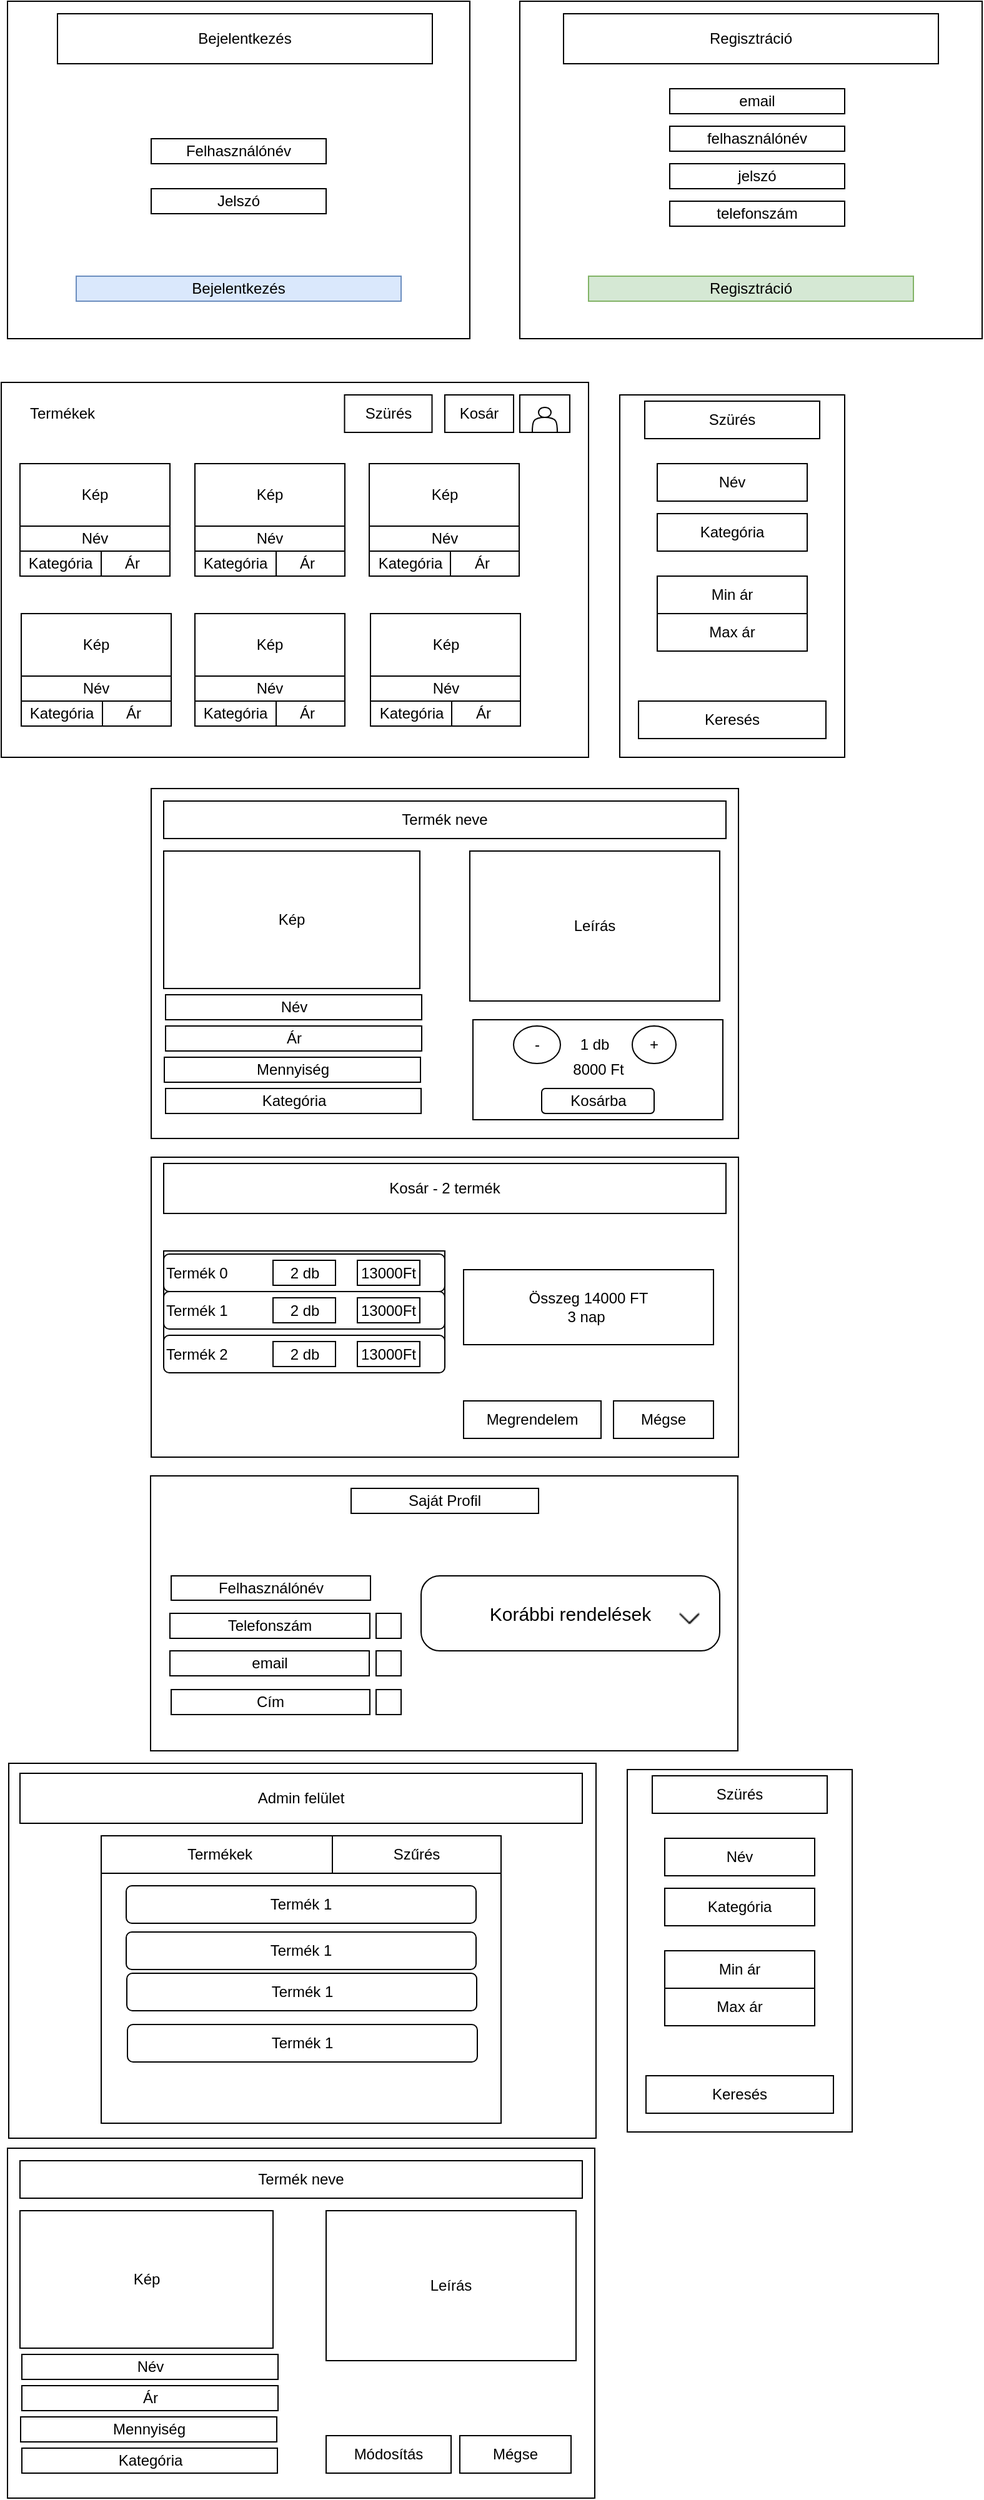 <mxfile version="20.6.0" type="device" pages="2"><diagram id="OceuiBf3leMCIVwW6SFC" name="Version 1.0"><mxGraphModel dx="1422" dy="762" grid="1" gridSize="10" guides="1" tooltips="1" connect="1" arrows="1" fold="1" page="1" pageScale="1" pageWidth="827" pageHeight="1169" math="0" shadow="0"><root><mxCell id="0"/><mxCell id="1" parent="0"/><mxCell id="55EN7HlTjic8oyyHL51a-1" value="" style="rounded=0;whiteSpace=wrap;html=1;" parent="1" vertex="1"><mxGeometry x="30" y="30" width="370" height="270" as="geometry"/></mxCell><mxCell id="55EN7HlTjic8oyyHL51a-2" value="Felhasználónév" style="rounded=0;whiteSpace=wrap;html=1;" parent="1" vertex="1"><mxGeometry x="145" y="140" width="140" height="20" as="geometry"/></mxCell><mxCell id="55EN7HlTjic8oyyHL51a-3" value="Jelszó" style="rounded=0;whiteSpace=wrap;html=1;" parent="1" vertex="1"><mxGeometry x="145" y="180" width="140" height="20" as="geometry"/></mxCell><mxCell id="55EN7HlTjic8oyyHL51a-4" value="Bejelentkezés" style="rounded=0;whiteSpace=wrap;html=1;" parent="1" vertex="1"><mxGeometry x="70" y="40" width="300" height="40" as="geometry"/></mxCell><mxCell id="55EN7HlTjic8oyyHL51a-5" value="" style="rounded=0;whiteSpace=wrap;html=1;" parent="1" vertex="1"><mxGeometry x="440" y="30" width="370" height="270" as="geometry"/></mxCell><mxCell id="55EN7HlTjic8oyyHL51a-6" value="Regisztráció" style="rounded=0;whiteSpace=wrap;html=1;" parent="1" vertex="1"><mxGeometry x="475" y="40" width="300" height="40" as="geometry"/></mxCell><mxCell id="55EN7HlTjic8oyyHL51a-7" value="email" style="rounded=0;whiteSpace=wrap;html=1;" parent="1" vertex="1"><mxGeometry x="560" y="100" width="140" height="20" as="geometry"/></mxCell><mxCell id="55EN7HlTjic8oyyHL51a-8" value="jelszó" style="rounded=0;whiteSpace=wrap;html=1;" parent="1" vertex="1"><mxGeometry x="560" y="160" width="140" height="20" as="geometry"/></mxCell><mxCell id="55EN7HlTjic8oyyHL51a-9" value="telefonszám" style="rounded=0;whiteSpace=wrap;html=1;" parent="1" vertex="1"><mxGeometry x="560" y="190" width="140" height="20" as="geometry"/></mxCell><mxCell id="55EN7HlTjic8oyyHL51a-10" value="felhasználónév" style="rounded=0;whiteSpace=wrap;html=1;" parent="1" vertex="1"><mxGeometry x="560" y="130" width="140" height="20" as="geometry"/></mxCell><mxCell id="55EN7HlTjic8oyyHL51a-11" value="" style="rounded=0;whiteSpace=wrap;html=1;" parent="1" vertex="1"><mxGeometry x="25" y="335" width="470" height="300" as="geometry"/></mxCell><mxCell id="55EN7HlTjic8oyyHL51a-12" value="Termékek" style="text;html=1;strokeColor=none;fillColor=none;align=center;verticalAlign=middle;whiteSpace=wrap;rounded=0;" parent="1" vertex="1"><mxGeometry x="43.5" y="345" width="60" height="30" as="geometry"/></mxCell><mxCell id="55EN7HlTjic8oyyHL51a-23" value="Szürés" style="rounded=0;whiteSpace=wrap;html=1;" parent="1" vertex="1"><mxGeometry x="299.75" y="345" width="70" height="30" as="geometry"/></mxCell><mxCell id="55EN7HlTjic8oyyHL51a-25" value="" style="rounded=0;whiteSpace=wrap;html=1;" parent="1" vertex="1"><mxGeometry x="520" y="345" width="180" height="290" as="geometry"/></mxCell><mxCell id="55EN7HlTjic8oyyHL51a-26" value="Szürés" style="rounded=0;whiteSpace=wrap;html=1;" parent="1" vertex="1"><mxGeometry x="540" y="350" width="140" height="30" as="geometry"/></mxCell><mxCell id="55EN7HlTjic8oyyHL51a-27" value="Név" style="rounded=0;whiteSpace=wrap;html=1;" parent="1" vertex="1"><mxGeometry x="550" y="400" width="120" height="30" as="geometry"/></mxCell><mxCell id="55EN7HlTjic8oyyHL51a-28" value="Kategória" style="rounded=0;whiteSpace=wrap;html=1;" parent="1" vertex="1"><mxGeometry x="550" y="440" width="120" height="30" as="geometry"/></mxCell><mxCell id="55EN7HlTjic8oyyHL51a-29" value="Min ár" style="rounded=0;whiteSpace=wrap;html=1;" parent="1" vertex="1"><mxGeometry x="550" y="490" width="120" height="30" as="geometry"/></mxCell><mxCell id="55EN7HlTjic8oyyHL51a-30" value="Max ár" style="rounded=0;whiteSpace=wrap;html=1;" parent="1" vertex="1"><mxGeometry x="550" y="520" width="120" height="30" as="geometry"/></mxCell><mxCell id="55EN7HlTjic8oyyHL51a-31" value="Keresés" style="rounded=0;whiteSpace=wrap;html=1;" parent="1" vertex="1"><mxGeometry x="535" y="590" width="150" height="30" as="geometry"/></mxCell><mxCell id="55EN7HlTjic8oyyHL51a-33" value="" style="rounded=0;whiteSpace=wrap;html=1;" parent="1" vertex="1"><mxGeometry x="144.5" y="1210" width="470" height="220" as="geometry"/></mxCell><mxCell id="55EN7HlTjic8oyyHL51a-34" value="Kosár" style="rounded=0;whiteSpace=wrap;html=1;" parent="1" vertex="1"><mxGeometry x="380" y="345" width="55" height="30" as="geometry"/></mxCell><mxCell id="55EN7HlTjic8oyyHL51a-35" value="Saját Profil" style="rounded=0;whiteSpace=wrap;html=1;" parent="1" vertex="1"><mxGeometry x="305" y="1220" width="150" height="20" as="geometry"/></mxCell><mxCell id="opXzkER3349NZSWavaGH-1" value="" style="rounded=0;whiteSpace=wrap;html=1;" parent="1" vertex="1"><mxGeometry x="40" y="400" width="120" height="90" as="geometry"/></mxCell><mxCell id="BU-Lgoz6guzL-mmTHYh--1" value="" style="rounded=0;whiteSpace=wrap;html=1;" parent="1" vertex="1"><mxGeometry x="440" y="345" width="40" height="30" as="geometry"/></mxCell><mxCell id="BU-Lgoz6guzL-mmTHYh--2" value="" style="shape=actor;whiteSpace=wrap;html=1;" parent="1" vertex="1"><mxGeometry x="450" y="355" width="20" height="20" as="geometry"/></mxCell><mxCell id="BU-Lgoz6guzL-mmTHYh--3" value="Regisztráció" style="rounded=0;whiteSpace=wrap;html=1;fillColor=#d5e8d4;strokeColor=#82b366;" parent="1" vertex="1"><mxGeometry x="495" y="250" width="260" height="20" as="geometry"/></mxCell><mxCell id="BU-Lgoz6guzL-mmTHYh--4" value="Bejelentkezés" style="rounded=0;whiteSpace=wrap;html=1;fillColor=#dae8fc;strokeColor=#6c8ebf;" parent="1" vertex="1"><mxGeometry x="85" y="250" width="260" height="20" as="geometry"/></mxCell><mxCell id="BU-Lgoz6guzL-mmTHYh--5" value="Felhasználónév" style="rounded=0;whiteSpace=wrap;html=1;align=center;" parent="1" vertex="1"><mxGeometry x="161" y="1290" width="159.5" height="19.5" as="geometry"/></mxCell><mxCell id="BU-Lgoz6guzL-mmTHYh--7" value="" style="rounded=0;whiteSpace=wrap;html=1;" parent="1" vertex="1"><mxGeometry x="145" y="660" width="470" height="280" as="geometry"/></mxCell><mxCell id="BU-Lgoz6guzL-mmTHYh--8" value="Termék neve" style="rounded=0;whiteSpace=wrap;html=1;" parent="1" vertex="1"><mxGeometry x="155" y="670" width="450" height="30" as="geometry"/></mxCell><mxCell id="BU-Lgoz6guzL-mmTHYh--9" value="Kép" style="rounded=0;whiteSpace=wrap;html=1;" parent="1" vertex="1"><mxGeometry x="155" y="710" width="205" height="110" as="geometry"/></mxCell><mxCell id="BU-Lgoz6guzL-mmTHYh--10" value="" style="rounded=0;whiteSpace=wrap;html=1;" parent="1" vertex="1"><mxGeometry x="31" y="1440" width="470" height="300" as="geometry"/></mxCell><mxCell id="BU-Lgoz6guzL-mmTHYh--11" value="Admin felület" style="rounded=0;whiteSpace=wrap;html=1;" parent="1" vertex="1"><mxGeometry x="40" y="1448" width="450" height="40" as="geometry"/></mxCell><mxCell id="BU-Lgoz6guzL-mmTHYh--12" value="" style="rounded=0;whiteSpace=wrap;html=1;" parent="1" vertex="1"><mxGeometry x="105" y="1498" width="320" height="230" as="geometry"/></mxCell><mxCell id="RNjqNpwvWCTefDuLi7Yb-1" value="" style="rounded=0;whiteSpace=wrap;html=1;" parent="1" vertex="1"><mxGeometry x="145" y="955" width="470" height="240" as="geometry"/></mxCell><mxCell id="RNjqNpwvWCTefDuLi7Yb-2" value="Kosár - 2 termék" style="rounded=0;whiteSpace=wrap;html=1;" parent="1" vertex="1"><mxGeometry x="155" y="960" width="450" height="40" as="geometry"/></mxCell><mxCell id="RNjqNpwvWCTefDuLi7Yb-3" value="Termék Lista" style="rounded=0;whiteSpace=wrap;html=1;" parent="1" vertex="1"><mxGeometry x="155" y="1030" width="225" height="90" as="geometry"/></mxCell><mxCell id="RNjqNpwvWCTefDuLi7Yb-4" value="Megrendelem" style="rounded=0;whiteSpace=wrap;html=1;" parent="1" vertex="1"><mxGeometry x="395" y="1150" width="110" height="30" as="geometry"/></mxCell><mxCell id="RNjqNpwvWCTefDuLi7Yb-5" value="Mégse" style="rounded=0;whiteSpace=wrap;html=1;" parent="1" vertex="1"><mxGeometry x="515" y="1150" width="80" height="30" as="geometry"/></mxCell><mxCell id="RNjqNpwvWCTefDuLi7Yb-6" value="Leírás" style="rounded=0;whiteSpace=wrap;html=1;" parent="1" vertex="1"><mxGeometry x="400" y="710" width="200" height="120" as="geometry"/></mxCell><mxCell id="RNjqNpwvWCTefDuLi7Yb-7" value="" style="rounded=0;whiteSpace=wrap;html=1;" parent="1" vertex="1"><mxGeometry x="402.5" y="845" width="200" height="80" as="geometry"/></mxCell><mxCell id="RNjqNpwvWCTefDuLi7Yb-9" value="1 db" style="text;html=1;strokeColor=none;fillColor=none;align=center;verticalAlign=middle;whiteSpace=wrap;rounded=0;" parent="1" vertex="1"><mxGeometry x="470" y="850" width="60" height="30" as="geometry"/></mxCell><mxCell id="RNjqNpwvWCTefDuLi7Yb-11" value="+" style="ellipse;whiteSpace=wrap;html=1;" parent="1" vertex="1"><mxGeometry x="530" y="850" width="35" height="30" as="geometry"/></mxCell><mxCell id="RNjqNpwvWCTefDuLi7Yb-12" value="-" style="ellipse;whiteSpace=wrap;html=1;" parent="1" vertex="1"><mxGeometry x="435" y="850" width="37.5" height="30" as="geometry"/></mxCell><mxCell id="RNjqNpwvWCTefDuLi7Yb-14" value="8000 Ft" style="text;html=1;strokeColor=none;fillColor=none;align=center;verticalAlign=middle;whiteSpace=wrap;rounded=0;" parent="1" vertex="1"><mxGeometry x="472.5" y="870" width="60" height="30" as="geometry"/></mxCell><mxCell id="RNjqNpwvWCTefDuLi7Yb-15" value="Kosárba" style="rounded=1;whiteSpace=wrap;html=1;" parent="1" vertex="1"><mxGeometry x="457.5" y="900" width="90" height="20" as="geometry"/></mxCell><mxCell id="RNjqNpwvWCTefDuLi7Yb-16" value="Összeg 14000 FT&lt;br&gt;3 nap&amp;nbsp;" style="rounded=0;whiteSpace=wrap;html=1;" parent="1" vertex="1"><mxGeometry x="395" y="1045" width="200" height="60" as="geometry"/></mxCell><mxCell id="uBxjHb7mLmgGoawDtJc7-5" value="Korábbi rendelések" style="rounded=1;whiteSpace=wrap;html=1;arcSize=25;fontSize=15;" parent="1" vertex="1"><mxGeometry x="361" y="1290" width="239" height="60" as="geometry"/></mxCell><mxCell id="uBxjHb7mLmgGoawDtJc7-6" value="" style="shape=image;verticalLabelPosition=bottom;labelBackgroundColor=default;verticalAlign=top;aspect=fixed;imageAspect=0;image=data:image/png,iVBORw0KGgoAAAANSUhEUgAAACMAAAAfCAYAAABtYXSPAAAAAXNSR0IArs4c6QAAAARnQU1BAACxjwv8YQUAAAAJcEhZcwAADsMAAA7DAcdvqGQAAACmSURBVFhH7dbBDYQgEIVhdiuhFEqhNDqhFOhk10cg8eDTGeHAYf4LaiD5giby+R25Tfr2cYsMwzIMyzAsw7AeMSmlfqVPvRa/g7swJcbY7+SFENpaTY+zSylq0IDknPsTWSK6BvQWgsT7KAHNQJDqpd6BZiFI94UdXYFWQJAag86gVRD0CoMGaBUETR07a61t9N63cTY7A7MMwzIMyzAsw7A2wjj3B66OGlZ/gx4RAAAAAElFTkSuQmCC;" parent="1" vertex="1"><mxGeometry x="560" y="1309.5" width="34.44" height="30.5" as="geometry"/></mxCell><mxCell id="uBxjHb7mLmgGoawDtJc7-11" value="Telefonszám" style="rounded=0;whiteSpace=wrap;html=1;align=center;" parent="1" vertex="1"><mxGeometry x="160" y="1320" width="160" height="20" as="geometry"/></mxCell><mxCell id="uBxjHb7mLmgGoawDtJc7-13" value="email" style="rounded=0;whiteSpace=wrap;html=1;align=center;" parent="1" vertex="1"><mxGeometry x="160" y="1350" width="159.5" height="20" as="geometry"/></mxCell><mxCell id="uBxjHb7mLmgGoawDtJc7-16" value="Cím" style="rounded=0;whiteSpace=wrap;html=1;" parent="1" vertex="1"><mxGeometry x="161" y="1381" width="159" height="20" as="geometry"/></mxCell><mxCell id="uBxjHb7mLmgGoawDtJc7-21" value="" style="rounded=0;whiteSpace=wrap;html=1;" parent="1" vertex="1"><mxGeometry x="325" y="1381" width="20" height="20" as="geometry"/></mxCell><mxCell id="uBxjHb7mLmgGoawDtJc7-22" value="" style="rounded=0;whiteSpace=wrap;html=1;" parent="1" vertex="1"><mxGeometry x="325" y="1350" width="20" height="20" as="geometry"/></mxCell><mxCell id="uBxjHb7mLmgGoawDtJc7-23" value="" style="rounded=0;whiteSpace=wrap;html=1;" parent="1" vertex="1"><mxGeometry x="325" y="1320" width="20" height="20" as="geometry"/></mxCell><mxCell id="uBxjHb7mLmgGoawDtJc7-25" value="Termék 0" style="rounded=1;whiteSpace=wrap;html=1;align=left;" parent="1" vertex="1"><mxGeometry x="155" y="1032.5" width="225" height="30" as="geometry"/></mxCell><mxCell id="uBxjHb7mLmgGoawDtJc7-26" value="Termék 1" style="rounded=1;whiteSpace=wrap;html=1;align=left;" parent="1" vertex="1"><mxGeometry x="155" y="1062.5" width="225" height="30" as="geometry"/></mxCell><mxCell id="uBxjHb7mLmgGoawDtJc7-27" value="Termék 2" style="rounded=1;whiteSpace=wrap;html=1;align=left;" parent="1" vertex="1"><mxGeometry x="155" y="1097.5" width="225" height="30" as="geometry"/></mxCell><mxCell id="uBxjHb7mLmgGoawDtJc7-28" value="2 db" style="rounded=0;whiteSpace=wrap;html=1;" parent="1" vertex="1"><mxGeometry x="242.5" y="1037.5" width="50" height="20" as="geometry"/></mxCell><mxCell id="uBxjHb7mLmgGoawDtJc7-29" value="13000Ft" style="rounded=0;whiteSpace=wrap;html=1;" parent="1" vertex="1"><mxGeometry x="310" y="1037.5" width="50" height="20" as="geometry"/></mxCell><mxCell id="uBxjHb7mLmgGoawDtJc7-30" value="2 db" style="rounded=0;whiteSpace=wrap;html=1;" parent="1" vertex="1"><mxGeometry x="242.5" y="1067.5" width="50" height="20" as="geometry"/></mxCell><mxCell id="uBxjHb7mLmgGoawDtJc7-31" value="13000Ft" style="rounded=0;whiteSpace=wrap;html=1;" parent="1" vertex="1"><mxGeometry x="310" y="1067.5" width="50" height="20" as="geometry"/></mxCell><mxCell id="uBxjHb7mLmgGoawDtJc7-33" value="2 db" style="rounded=0;whiteSpace=wrap;html=1;" parent="1" vertex="1"><mxGeometry x="242.5" y="1102.5" width="50" height="20" as="geometry"/></mxCell><mxCell id="uBxjHb7mLmgGoawDtJc7-34" value="13000Ft" style="rounded=0;whiteSpace=wrap;html=1;" parent="1" vertex="1"><mxGeometry x="310" y="1102.5" width="50" height="20" as="geometry"/></mxCell><mxCell id="uBxjHb7mLmgGoawDtJc7-35" value="Kép" style="rounded=0;whiteSpace=wrap;html=1;" parent="1" vertex="1"><mxGeometry x="40" y="400" width="120" height="50" as="geometry"/></mxCell><mxCell id="uBxjHb7mLmgGoawDtJc7-36" value="Név" style="rounded=0;whiteSpace=wrap;html=1;" parent="1" vertex="1"><mxGeometry x="40" y="450" width="120" height="20" as="geometry"/></mxCell><mxCell id="uBxjHb7mLmgGoawDtJc7-37" value="Ár" style="rounded=0;whiteSpace=wrap;html=1;" parent="1" vertex="1"><mxGeometry x="100" y="470" width="60" height="20" as="geometry"/></mxCell><mxCell id="uBxjHb7mLmgGoawDtJc7-38" value="Kategória" style="rounded=0;whiteSpace=wrap;html=1;" parent="1" vertex="1"><mxGeometry x="40" y="470" width="65" height="20" as="geometry"/></mxCell><mxCell id="uBxjHb7mLmgGoawDtJc7-44" value="" style="rounded=0;whiteSpace=wrap;html=1;" parent="1" vertex="1"><mxGeometry x="180" y="400" width="120" height="90" as="geometry"/></mxCell><mxCell id="uBxjHb7mLmgGoawDtJc7-45" value="Kép" style="rounded=0;whiteSpace=wrap;html=1;" parent="1" vertex="1"><mxGeometry x="180" y="400" width="120" height="50" as="geometry"/></mxCell><mxCell id="uBxjHb7mLmgGoawDtJc7-46" value="Név" style="rounded=0;whiteSpace=wrap;html=1;" parent="1" vertex="1"><mxGeometry x="180" y="450" width="120" height="20" as="geometry"/></mxCell><mxCell id="uBxjHb7mLmgGoawDtJc7-47" value="Ár" style="rounded=0;whiteSpace=wrap;html=1;" parent="1" vertex="1"><mxGeometry x="240" y="470" width="60" height="20" as="geometry"/></mxCell><mxCell id="uBxjHb7mLmgGoawDtJc7-48" value="Kategória" style="rounded=0;whiteSpace=wrap;html=1;" parent="1" vertex="1"><mxGeometry x="180" y="470" width="65" height="20" as="geometry"/></mxCell><mxCell id="uBxjHb7mLmgGoawDtJc7-49" value="" style="rounded=0;whiteSpace=wrap;html=1;" parent="1" vertex="1"><mxGeometry x="319.5" y="400" width="120" height="90" as="geometry"/></mxCell><mxCell id="uBxjHb7mLmgGoawDtJc7-50" value="Kép" style="rounded=0;whiteSpace=wrap;html=1;" parent="1" vertex="1"><mxGeometry x="319.5" y="400" width="120" height="50" as="geometry"/></mxCell><mxCell id="uBxjHb7mLmgGoawDtJc7-51" value="Név" style="rounded=0;whiteSpace=wrap;html=1;" parent="1" vertex="1"><mxGeometry x="319.5" y="450" width="120" height="20" as="geometry"/></mxCell><mxCell id="uBxjHb7mLmgGoawDtJc7-52" value="Ár" style="rounded=0;whiteSpace=wrap;html=1;" parent="1" vertex="1"><mxGeometry x="379.5" y="470" width="60" height="20" as="geometry"/></mxCell><mxCell id="uBxjHb7mLmgGoawDtJc7-53" value="Kategória" style="rounded=0;whiteSpace=wrap;html=1;" parent="1" vertex="1"><mxGeometry x="319.5" y="470" width="65" height="20" as="geometry"/></mxCell><mxCell id="uBxjHb7mLmgGoawDtJc7-54" value="" style="rounded=0;whiteSpace=wrap;html=1;" parent="1" vertex="1"><mxGeometry x="41" y="520" width="120" height="90" as="geometry"/></mxCell><mxCell id="uBxjHb7mLmgGoawDtJc7-55" value="Kép" style="rounded=0;whiteSpace=wrap;html=1;" parent="1" vertex="1"><mxGeometry x="41" y="520" width="120" height="50" as="geometry"/></mxCell><mxCell id="uBxjHb7mLmgGoawDtJc7-56" value="Név" style="rounded=0;whiteSpace=wrap;html=1;" parent="1" vertex="1"><mxGeometry x="41" y="570" width="120" height="20" as="geometry"/></mxCell><mxCell id="uBxjHb7mLmgGoawDtJc7-57" value="Ár" style="rounded=0;whiteSpace=wrap;html=1;" parent="1" vertex="1"><mxGeometry x="101" y="590" width="60" height="20" as="geometry"/></mxCell><mxCell id="uBxjHb7mLmgGoawDtJc7-58" value="Kategória" style="rounded=0;whiteSpace=wrap;html=1;" parent="1" vertex="1"><mxGeometry x="41" y="590" width="65" height="20" as="geometry"/></mxCell><mxCell id="uBxjHb7mLmgGoawDtJc7-59" value="" style="rounded=0;whiteSpace=wrap;html=1;" parent="1" vertex="1"><mxGeometry x="180" y="520" width="120" height="90" as="geometry"/></mxCell><mxCell id="uBxjHb7mLmgGoawDtJc7-60" value="Kép" style="rounded=0;whiteSpace=wrap;html=1;" parent="1" vertex="1"><mxGeometry x="180" y="520" width="120" height="50" as="geometry"/></mxCell><mxCell id="uBxjHb7mLmgGoawDtJc7-61" value="Név" style="rounded=0;whiteSpace=wrap;html=1;" parent="1" vertex="1"><mxGeometry x="180" y="570" width="120" height="20" as="geometry"/></mxCell><mxCell id="uBxjHb7mLmgGoawDtJc7-62" value="Ár" style="rounded=0;whiteSpace=wrap;html=1;" parent="1" vertex="1"><mxGeometry x="240" y="590" width="60" height="20" as="geometry"/></mxCell><mxCell id="uBxjHb7mLmgGoawDtJc7-63" value="Kategória" style="rounded=0;whiteSpace=wrap;html=1;" parent="1" vertex="1"><mxGeometry x="180" y="590" width="65" height="20" as="geometry"/></mxCell><mxCell id="uBxjHb7mLmgGoawDtJc7-64" value="" style="rounded=0;whiteSpace=wrap;html=1;" parent="1" vertex="1"><mxGeometry x="320.5" y="520" width="120" height="90" as="geometry"/></mxCell><mxCell id="uBxjHb7mLmgGoawDtJc7-65" value="Kép" style="rounded=0;whiteSpace=wrap;html=1;" parent="1" vertex="1"><mxGeometry x="320.5" y="520" width="120" height="50" as="geometry"/></mxCell><mxCell id="uBxjHb7mLmgGoawDtJc7-66" value="Név" style="rounded=0;whiteSpace=wrap;html=1;" parent="1" vertex="1"><mxGeometry x="320.5" y="570" width="120" height="20" as="geometry"/></mxCell><mxCell id="uBxjHb7mLmgGoawDtJc7-67" value="Ár" style="rounded=0;whiteSpace=wrap;html=1;" parent="1" vertex="1"><mxGeometry x="380.5" y="590" width="60" height="20" as="geometry"/></mxCell><mxCell id="uBxjHb7mLmgGoawDtJc7-68" value="Kategória" style="rounded=0;whiteSpace=wrap;html=1;" parent="1" vertex="1"><mxGeometry x="320.5" y="590" width="65" height="20" as="geometry"/></mxCell><mxCell id="uBxjHb7mLmgGoawDtJc7-71" value="Termékek" style="rounded=0;whiteSpace=wrap;html=1;align=center;" parent="1" vertex="1"><mxGeometry x="105" y="1498" width="190" height="30" as="geometry"/></mxCell><mxCell id="uBxjHb7mLmgGoawDtJc7-70" value="Szűrés" style="rounded=0;whiteSpace=wrap;html=1;" parent="1" vertex="1"><mxGeometry x="290" y="1498" width="135" height="30" as="geometry"/></mxCell><mxCell id="uBxjHb7mLmgGoawDtJc7-72" value="Termék 1" style="rounded=1;whiteSpace=wrap;html=1;" parent="1" vertex="1"><mxGeometry x="125" y="1538" width="280" height="30" as="geometry"/></mxCell><mxCell id="uBxjHb7mLmgGoawDtJc7-73" value="Termék 1" style="rounded=1;whiteSpace=wrap;html=1;" parent="1" vertex="1"><mxGeometry x="125" y="1575" width="280" height="30" as="geometry"/></mxCell><mxCell id="uBxjHb7mLmgGoawDtJc7-74" value="Termék 1" style="rounded=1;whiteSpace=wrap;html=1;" parent="1" vertex="1"><mxGeometry x="125.5" y="1608" width="280" height="30" as="geometry"/></mxCell><mxCell id="uBxjHb7mLmgGoawDtJc7-75" value="Termék 1" style="rounded=1;whiteSpace=wrap;html=1;" parent="1" vertex="1"><mxGeometry x="126" y="1649" width="280" height="30" as="geometry"/></mxCell><mxCell id="uBxjHb7mLmgGoawDtJc7-105" value="" style="rounded=0;whiteSpace=wrap;html=1;" parent="1" vertex="1"><mxGeometry x="526" y="1445" width="180" height="290" as="geometry"/></mxCell><mxCell id="uBxjHb7mLmgGoawDtJc7-106" value="Szürés" style="rounded=0;whiteSpace=wrap;html=1;" parent="1" vertex="1"><mxGeometry x="546" y="1450" width="140" height="30" as="geometry"/></mxCell><mxCell id="uBxjHb7mLmgGoawDtJc7-107" value="Név" style="rounded=0;whiteSpace=wrap;html=1;" parent="1" vertex="1"><mxGeometry x="556" y="1500" width="120" height="30" as="geometry"/></mxCell><mxCell id="uBxjHb7mLmgGoawDtJc7-108" value="Kategória" style="rounded=0;whiteSpace=wrap;html=1;" parent="1" vertex="1"><mxGeometry x="556" y="1540" width="120" height="30" as="geometry"/></mxCell><mxCell id="uBxjHb7mLmgGoawDtJc7-109" value="Min ár" style="rounded=0;whiteSpace=wrap;html=1;" parent="1" vertex="1"><mxGeometry x="556" y="1590" width="120" height="30" as="geometry"/></mxCell><mxCell id="uBxjHb7mLmgGoawDtJc7-110" value="Max ár" style="rounded=0;whiteSpace=wrap;html=1;" parent="1" vertex="1"><mxGeometry x="556" y="1620" width="120" height="30" as="geometry"/></mxCell><mxCell id="uBxjHb7mLmgGoawDtJc7-111" value="Keresés" style="rounded=0;whiteSpace=wrap;html=1;" parent="1" vertex="1"><mxGeometry x="541" y="1690" width="150" height="30" as="geometry"/></mxCell><mxCell id="uBxjHb7mLmgGoawDtJc7-112" value="Név" style="rounded=0;whiteSpace=wrap;html=1;" parent="1" vertex="1"><mxGeometry x="156.5" y="825" width="205" height="20" as="geometry"/></mxCell><mxCell id="uBxjHb7mLmgGoawDtJc7-113" value="Ár" style="rounded=0;whiteSpace=wrap;html=1;" parent="1" vertex="1"><mxGeometry x="156.5" y="850" width="205" height="20" as="geometry"/></mxCell><mxCell id="uBxjHb7mLmgGoawDtJc7-114" value="Mennyiség" style="rounded=0;whiteSpace=wrap;html=1;" parent="1" vertex="1"><mxGeometry x="155.5" y="875" width="205" height="20" as="geometry"/></mxCell><mxCell id="uBxjHb7mLmgGoawDtJc7-115" value="Kategória" style="rounded=0;whiteSpace=wrap;html=1;" parent="1" vertex="1"><mxGeometry x="156.5" y="900" width="204.5" height="20" as="geometry"/></mxCell><mxCell id="uBxjHb7mLmgGoawDtJc7-117" value="" style="rounded=0;whiteSpace=wrap;html=1;" parent="1" vertex="1"><mxGeometry x="30" y="1748" width="470" height="280" as="geometry"/></mxCell><mxCell id="uBxjHb7mLmgGoawDtJc7-118" value="Termék neve" style="rounded=0;whiteSpace=wrap;html=1;" parent="1" vertex="1"><mxGeometry x="40" y="1758" width="450" height="30" as="geometry"/></mxCell><mxCell id="uBxjHb7mLmgGoawDtJc7-119" value="Kép" style="rounded=0;whiteSpace=wrap;html=1;" parent="1" vertex="1"><mxGeometry x="40" y="1798" width="202.5" height="110" as="geometry"/></mxCell><mxCell id="uBxjHb7mLmgGoawDtJc7-120" value="Leírás" style="rounded=0;whiteSpace=wrap;html=1;" parent="1" vertex="1"><mxGeometry x="285" y="1798" width="200" height="120" as="geometry"/></mxCell><mxCell id="uBxjHb7mLmgGoawDtJc7-127" value="Név" style="rounded=0;whiteSpace=wrap;html=1;" parent="1" vertex="1"><mxGeometry x="41.5" y="1913" width="205" height="20" as="geometry"/></mxCell><mxCell id="uBxjHb7mLmgGoawDtJc7-128" value="Ár" style="rounded=0;whiteSpace=wrap;html=1;" parent="1" vertex="1"><mxGeometry x="41.5" y="1938" width="205" height="20" as="geometry"/></mxCell><mxCell id="uBxjHb7mLmgGoawDtJc7-129" value="Mennyiség" style="rounded=0;whiteSpace=wrap;html=1;" parent="1" vertex="1"><mxGeometry x="40.5" y="1963" width="205" height="20" as="geometry"/></mxCell><mxCell id="uBxjHb7mLmgGoawDtJc7-130" value="Kategória" style="rounded=0;whiteSpace=wrap;html=1;" parent="1" vertex="1"><mxGeometry x="41.5" y="1988" width="204.5" height="20" as="geometry"/></mxCell><mxCell id="uBxjHb7mLmgGoawDtJc7-131" value="Módosítás" style="rounded=0;whiteSpace=wrap;html=1;" parent="1" vertex="1"><mxGeometry x="285" y="1978" width="100" height="30" as="geometry"/></mxCell><mxCell id="uBxjHb7mLmgGoawDtJc7-132" value="Mégse" style="rounded=0;whiteSpace=wrap;html=1;" parent="1" vertex="1"><mxGeometry x="392" y="1978" width="89" height="30" as="geometry"/></mxCell></root></mxGraphModel></diagram><diagram name="Version 2.0" id="rgsPE5eFTabNQjA4Qkkq"><mxGraphModel dx="1422" dy="762" grid="1" gridSize="10" guides="1" tooltips="1" connect="1" arrows="1" fold="1" page="1" pageScale="1" pageWidth="827" pageHeight="1169" math="0" shadow="0"><root><mxCell id="Wn8KZh40xlqERrS0Qn6t-0"/><mxCell id="Wn8KZh40xlqERrS0Qn6t-1" parent="Wn8KZh40xlqERrS0Qn6t-0"/><mxCell id="Wn8KZh40xlqERrS0Qn6t-2" value="" style="rounded=0;whiteSpace=wrap;html=1;" vertex="1" parent="Wn8KZh40xlqERrS0Qn6t-1"><mxGeometry x="30" y="30" width="370" height="270" as="geometry"/></mxCell><mxCell id="Wn8KZh40xlqERrS0Qn6t-3" value="Felhasználónév" style="rounded=0;whiteSpace=wrap;html=1;" vertex="1" parent="Wn8KZh40xlqERrS0Qn6t-1"><mxGeometry x="145" y="140" width="140" height="20" as="geometry"/></mxCell><mxCell id="Wn8KZh40xlqERrS0Qn6t-4" value="Jelszó" style="rounded=0;whiteSpace=wrap;html=1;" vertex="1" parent="Wn8KZh40xlqERrS0Qn6t-1"><mxGeometry x="145" y="180" width="140" height="20" as="geometry"/></mxCell><mxCell id="Wn8KZh40xlqERrS0Qn6t-5" value="Bejelentkezés" style="rounded=0;whiteSpace=wrap;html=1;" vertex="1" parent="Wn8KZh40xlqERrS0Qn6t-1"><mxGeometry x="70" y="40" width="300" height="40" as="geometry"/></mxCell><mxCell id="Wn8KZh40xlqERrS0Qn6t-6" value="" style="rounded=0;whiteSpace=wrap;html=1;" vertex="1" parent="Wn8KZh40xlqERrS0Qn6t-1"><mxGeometry x="440" y="30" width="370" height="270" as="geometry"/></mxCell><mxCell id="Wn8KZh40xlqERrS0Qn6t-7" value="Regisztráció" style="rounded=0;whiteSpace=wrap;html=1;" vertex="1" parent="Wn8KZh40xlqERrS0Qn6t-1"><mxGeometry x="475" y="40" width="300" height="40" as="geometry"/></mxCell><mxCell id="Wn8KZh40xlqERrS0Qn6t-8" value="email" style="rounded=0;whiteSpace=wrap;html=1;" vertex="1" parent="Wn8KZh40xlqERrS0Qn6t-1"><mxGeometry x="560" y="100" width="140" height="20" as="geometry"/></mxCell><mxCell id="Wn8KZh40xlqERrS0Qn6t-9" value="jelszó" style="rounded=0;whiteSpace=wrap;html=1;" vertex="1" parent="Wn8KZh40xlqERrS0Qn6t-1"><mxGeometry x="560" y="160" width="140" height="20" as="geometry"/></mxCell><mxCell id="Wn8KZh40xlqERrS0Qn6t-10" value="telefonszám" style="rounded=0;whiteSpace=wrap;html=1;" vertex="1" parent="Wn8KZh40xlqERrS0Qn6t-1"><mxGeometry x="560" y="190" width="140" height="20" as="geometry"/></mxCell><mxCell id="Wn8KZh40xlqERrS0Qn6t-11" value="felhasználónév" style="rounded=0;whiteSpace=wrap;html=1;" vertex="1" parent="Wn8KZh40xlqERrS0Qn6t-1"><mxGeometry x="560" y="130" width="140" height="20" as="geometry"/></mxCell><mxCell id="Wn8KZh40xlqERrS0Qn6t-12" value="" style="rounded=0;whiteSpace=wrap;html=1;" vertex="1" parent="Wn8KZh40xlqERrS0Qn6t-1"><mxGeometry x="25" y="335" width="470" height="300" as="geometry"/></mxCell><mxCell id="Wn8KZh40xlqERrS0Qn6t-13" value="Termékek" style="text;html=1;strokeColor=none;fillColor=none;align=center;verticalAlign=middle;whiteSpace=wrap;rounded=0;" vertex="1" parent="Wn8KZh40xlqERrS0Qn6t-1"><mxGeometry x="43.5" y="345" width="60" height="30" as="geometry"/></mxCell><mxCell id="Wn8KZh40xlqERrS0Qn6t-14" value="Szürés" style="rounded=0;whiteSpace=wrap;html=1;" vertex="1" parent="Wn8KZh40xlqERrS0Qn6t-1"><mxGeometry x="299.75" y="345" width="70" height="30" as="geometry"/></mxCell><mxCell id="Wn8KZh40xlqERrS0Qn6t-15" value="" style="rounded=0;whiteSpace=wrap;html=1;" vertex="1" parent="Wn8KZh40xlqERrS0Qn6t-1"><mxGeometry x="520" y="345" width="180" height="290" as="geometry"/></mxCell><mxCell id="Wn8KZh40xlqERrS0Qn6t-16" value="Szürés" style="rounded=0;whiteSpace=wrap;html=1;" vertex="1" parent="Wn8KZh40xlqERrS0Qn6t-1"><mxGeometry x="540" y="350" width="140" height="30" as="geometry"/></mxCell><mxCell id="Wn8KZh40xlqERrS0Qn6t-17" value="Név" style="rounded=0;whiteSpace=wrap;html=1;" vertex="1" parent="Wn8KZh40xlqERrS0Qn6t-1"><mxGeometry x="550" y="400" width="120" height="30" as="geometry"/></mxCell><mxCell id="Wn8KZh40xlqERrS0Qn6t-18" value="Kategória" style="rounded=0;whiteSpace=wrap;html=1;" vertex="1" parent="Wn8KZh40xlqERrS0Qn6t-1"><mxGeometry x="550" y="440" width="120" height="30" as="geometry"/></mxCell><mxCell id="Wn8KZh40xlqERrS0Qn6t-19" value="Min ár" style="rounded=0;whiteSpace=wrap;html=1;" vertex="1" parent="Wn8KZh40xlqERrS0Qn6t-1"><mxGeometry x="550" y="490" width="120" height="30" as="geometry"/></mxCell><mxCell id="Wn8KZh40xlqERrS0Qn6t-20" value="Max ár" style="rounded=0;whiteSpace=wrap;html=1;" vertex="1" parent="Wn8KZh40xlqERrS0Qn6t-1"><mxGeometry x="550" y="520" width="120" height="30" as="geometry"/></mxCell><mxCell id="Wn8KZh40xlqERrS0Qn6t-21" value="Keresés" style="rounded=0;whiteSpace=wrap;html=1;" vertex="1" parent="Wn8KZh40xlqERrS0Qn6t-1"><mxGeometry x="535" y="590" width="150" height="30" as="geometry"/></mxCell><mxCell id="Wn8KZh40xlqERrS0Qn6t-22" value="" style="rounded=0;whiteSpace=wrap;html=1;" vertex="1" parent="Wn8KZh40xlqERrS0Qn6t-1"><mxGeometry x="144.5" y="1210" width="470" height="220" as="geometry"/></mxCell><mxCell id="Wn8KZh40xlqERrS0Qn6t-23" value="Kosár" style="rounded=0;whiteSpace=wrap;html=1;" vertex="1" parent="Wn8KZh40xlqERrS0Qn6t-1"><mxGeometry x="380" y="345" width="55" height="30" as="geometry"/></mxCell><mxCell id="Wn8KZh40xlqERrS0Qn6t-24" value="Saját Profil" style="rounded=0;whiteSpace=wrap;html=1;" vertex="1" parent="Wn8KZh40xlqERrS0Qn6t-1"><mxGeometry x="305" y="1220" width="150" height="20" as="geometry"/></mxCell><mxCell id="Wn8KZh40xlqERrS0Qn6t-25" value="" style="rounded=0;whiteSpace=wrap;html=1;" vertex="1" parent="Wn8KZh40xlqERrS0Qn6t-1"><mxGeometry x="40" y="400" width="120" height="90" as="geometry"/></mxCell><mxCell id="Wn8KZh40xlqERrS0Qn6t-26" value="" style="rounded=0;whiteSpace=wrap;html=1;" vertex="1" parent="Wn8KZh40xlqERrS0Qn6t-1"><mxGeometry x="440" y="345" width="40" height="30" as="geometry"/></mxCell><mxCell id="Wn8KZh40xlqERrS0Qn6t-27" value="" style="shape=actor;whiteSpace=wrap;html=1;" vertex="1" parent="Wn8KZh40xlqERrS0Qn6t-1"><mxGeometry x="450" y="355" width="20" height="20" as="geometry"/></mxCell><mxCell id="Wn8KZh40xlqERrS0Qn6t-28" value="Regisztráció" style="rounded=0;whiteSpace=wrap;html=1;fillColor=#d5e8d4;strokeColor=#82b366;" vertex="1" parent="Wn8KZh40xlqERrS0Qn6t-1"><mxGeometry x="495" y="250" width="260" height="20" as="geometry"/></mxCell><mxCell id="Wn8KZh40xlqERrS0Qn6t-29" value="Bejelentkezés" style="rounded=0;whiteSpace=wrap;html=1;fillColor=#dae8fc;strokeColor=#6c8ebf;" vertex="1" parent="Wn8KZh40xlqERrS0Qn6t-1"><mxGeometry x="85" y="250" width="260" height="20" as="geometry"/></mxCell><mxCell id="Wn8KZh40xlqERrS0Qn6t-30" value="Felhasználónév" style="rounded=0;whiteSpace=wrap;html=1;align=center;" vertex="1" parent="Wn8KZh40xlqERrS0Qn6t-1"><mxGeometry x="161" y="1290" width="159.5" height="19.5" as="geometry"/></mxCell><mxCell id="Wn8KZh40xlqERrS0Qn6t-31" value="" style="rounded=0;whiteSpace=wrap;html=1;" vertex="1" parent="Wn8KZh40xlqERrS0Qn6t-1"><mxGeometry x="145" y="660" width="470" height="280" as="geometry"/></mxCell><mxCell id="Wn8KZh40xlqERrS0Qn6t-32" value="Termék neve" style="rounded=0;whiteSpace=wrap;html=1;" vertex="1" parent="Wn8KZh40xlqERrS0Qn6t-1"><mxGeometry x="155" y="670" width="450" height="30" as="geometry"/></mxCell><mxCell id="Wn8KZh40xlqERrS0Qn6t-33" value="Kép" style="rounded=0;whiteSpace=wrap;html=1;" vertex="1" parent="Wn8KZh40xlqERrS0Qn6t-1"><mxGeometry x="155" y="710" width="205" height="110" as="geometry"/></mxCell><mxCell id="Wn8KZh40xlqERrS0Qn6t-34" value="" style="rounded=0;whiteSpace=wrap;html=1;" vertex="1" parent="Wn8KZh40xlqERrS0Qn6t-1"><mxGeometry x="32.5" y="1442" width="470" height="300" as="geometry"/></mxCell><mxCell id="Wn8KZh40xlqERrS0Qn6t-35" value="Admin felület" style="rounded=0;whiteSpace=wrap;html=1;" vertex="1" parent="Wn8KZh40xlqERrS0Qn6t-1"><mxGeometry x="40" y="1448" width="450" height="40" as="geometry"/></mxCell><mxCell id="Wn8KZh40xlqERrS0Qn6t-36" value="" style="rounded=0;whiteSpace=wrap;html=1;" vertex="1" parent="Wn8KZh40xlqERrS0Qn6t-1"><mxGeometry x="55" y="1500" width="265" height="230" as="geometry"/></mxCell><mxCell id="Wn8KZh40xlqERrS0Qn6t-37" value="" style="rounded=0;whiteSpace=wrap;html=1;" vertex="1" parent="Wn8KZh40xlqERrS0Qn6t-1"><mxGeometry x="145" y="955" width="470" height="240" as="geometry"/></mxCell><mxCell id="Wn8KZh40xlqERrS0Qn6t-38" value="Kosár - 2 termék" style="rounded=0;whiteSpace=wrap;html=1;" vertex="1" parent="Wn8KZh40xlqERrS0Qn6t-1"><mxGeometry x="155" y="960" width="450" height="40" as="geometry"/></mxCell><mxCell id="Wn8KZh40xlqERrS0Qn6t-39" value="Termék Lista" style="rounded=0;whiteSpace=wrap;html=1;" vertex="1" parent="Wn8KZh40xlqERrS0Qn6t-1"><mxGeometry x="155" y="1030" width="225" height="90" as="geometry"/></mxCell><mxCell id="Wn8KZh40xlqERrS0Qn6t-40" value="Megrendelem" style="rounded=0;whiteSpace=wrap;html=1;" vertex="1" parent="Wn8KZh40xlqERrS0Qn6t-1"><mxGeometry x="395" y="1150" width="110" height="30" as="geometry"/></mxCell><mxCell id="Wn8KZh40xlqERrS0Qn6t-41" value="Mégse" style="rounded=0;whiteSpace=wrap;html=1;" vertex="1" parent="Wn8KZh40xlqERrS0Qn6t-1"><mxGeometry x="515" y="1150" width="80" height="30" as="geometry"/></mxCell><mxCell id="Wn8KZh40xlqERrS0Qn6t-42" value="Leírás" style="rounded=0;whiteSpace=wrap;html=1;" vertex="1" parent="Wn8KZh40xlqERrS0Qn6t-1"><mxGeometry x="400" y="710" width="200" height="120" as="geometry"/></mxCell><mxCell id="Wn8KZh40xlqERrS0Qn6t-43" value="" style="rounded=0;whiteSpace=wrap;html=1;" vertex="1" parent="Wn8KZh40xlqERrS0Qn6t-1"><mxGeometry x="402.5" y="845" width="200" height="80" as="geometry"/></mxCell><mxCell id="Wn8KZh40xlqERrS0Qn6t-44" value="1 db" style="text;html=1;strokeColor=none;fillColor=none;align=center;verticalAlign=middle;whiteSpace=wrap;rounded=0;" vertex="1" parent="Wn8KZh40xlqERrS0Qn6t-1"><mxGeometry x="470" y="850" width="60" height="30" as="geometry"/></mxCell><mxCell id="Wn8KZh40xlqERrS0Qn6t-45" value="+" style="ellipse;whiteSpace=wrap;html=1;" vertex="1" parent="Wn8KZh40xlqERrS0Qn6t-1"><mxGeometry x="530" y="850" width="35" height="30" as="geometry"/></mxCell><mxCell id="Wn8KZh40xlqERrS0Qn6t-46" value="-" style="ellipse;whiteSpace=wrap;html=1;" vertex="1" parent="Wn8KZh40xlqERrS0Qn6t-1"><mxGeometry x="435" y="850" width="37.5" height="30" as="geometry"/></mxCell><mxCell id="Wn8KZh40xlqERrS0Qn6t-47" value="8000 Ft" style="text;html=1;strokeColor=none;fillColor=none;align=center;verticalAlign=middle;whiteSpace=wrap;rounded=0;" vertex="1" parent="Wn8KZh40xlqERrS0Qn6t-1"><mxGeometry x="472.5" y="870" width="60" height="30" as="geometry"/></mxCell><mxCell id="Wn8KZh40xlqERrS0Qn6t-48" value="Kosárba" style="rounded=1;whiteSpace=wrap;html=1;" vertex="1" parent="Wn8KZh40xlqERrS0Qn6t-1"><mxGeometry x="457.5" y="900" width="90" height="20" as="geometry"/></mxCell><mxCell id="Wn8KZh40xlqERrS0Qn6t-49" value="Összeg 14000 FT&lt;br&gt;3 nap&amp;nbsp;" style="rounded=0;whiteSpace=wrap;html=1;" vertex="1" parent="Wn8KZh40xlqERrS0Qn6t-1"><mxGeometry x="395" y="1045" width="200" height="60" as="geometry"/></mxCell><mxCell id="Wn8KZh40xlqERrS0Qn6t-50" value="Korábbi rendelések" style="rounded=1;whiteSpace=wrap;html=1;arcSize=25;fontSize=15;" vertex="1" parent="Wn8KZh40xlqERrS0Qn6t-1"><mxGeometry x="361" y="1290" width="239" height="60" as="geometry"/></mxCell><mxCell id="Wn8KZh40xlqERrS0Qn6t-51" value="" style="shape=image;verticalLabelPosition=bottom;labelBackgroundColor=default;verticalAlign=top;aspect=fixed;imageAspect=0;image=data:image/png,iVBORw0KGgoAAAANSUhEUgAAACMAAAAfCAYAAABtYXSPAAAAAXNSR0IArs4c6QAAAARnQU1BAACxjwv8YQUAAAAJcEhZcwAADsMAAA7DAcdvqGQAAACmSURBVFhH7dbBDYQgEIVhdiuhFEqhNDqhFOhk10cg8eDTGeHAYf4LaiD5giby+R25Tfr2cYsMwzIMyzAsw7AeMSmlfqVPvRa/g7swJcbY7+SFENpaTY+zSylq0IDknPsTWSK6BvQWgsT7KAHNQJDqpd6BZiFI94UdXYFWQJAag86gVRD0CoMGaBUETR07a61t9N63cTY7A7MMwzIMyzAsw7A2wjj3B66OGlZ/gx4RAAAAAElFTkSuQmCC;" vertex="1" parent="Wn8KZh40xlqERrS0Qn6t-1"><mxGeometry x="560" y="1309.5" width="34.44" height="30.5" as="geometry"/></mxCell><mxCell id="Wn8KZh40xlqERrS0Qn6t-52" value="Telefonszám" style="rounded=0;whiteSpace=wrap;html=1;align=center;" vertex="1" parent="Wn8KZh40xlqERrS0Qn6t-1"><mxGeometry x="160" y="1320" width="160" height="20" as="geometry"/></mxCell><mxCell id="Wn8KZh40xlqERrS0Qn6t-53" value="email" style="rounded=0;whiteSpace=wrap;html=1;align=center;" vertex="1" parent="Wn8KZh40xlqERrS0Qn6t-1"><mxGeometry x="160" y="1350" width="159.5" height="20" as="geometry"/></mxCell><mxCell id="Wn8KZh40xlqERrS0Qn6t-54" value="Cím" style="rounded=0;whiteSpace=wrap;html=1;" vertex="1" parent="Wn8KZh40xlqERrS0Qn6t-1"><mxGeometry x="161" y="1381" width="159" height="20" as="geometry"/></mxCell><mxCell id="Wn8KZh40xlqERrS0Qn6t-55" value="" style="rounded=0;whiteSpace=wrap;html=1;" vertex="1" parent="Wn8KZh40xlqERrS0Qn6t-1"><mxGeometry x="325" y="1381" width="20" height="20" as="geometry"/></mxCell><mxCell id="Wn8KZh40xlqERrS0Qn6t-56" value="" style="rounded=0;whiteSpace=wrap;html=1;" vertex="1" parent="Wn8KZh40xlqERrS0Qn6t-1"><mxGeometry x="325" y="1350" width="20" height="20" as="geometry"/></mxCell><mxCell id="Wn8KZh40xlqERrS0Qn6t-57" value="" style="rounded=0;whiteSpace=wrap;html=1;" vertex="1" parent="Wn8KZh40xlqERrS0Qn6t-1"><mxGeometry x="325" y="1320" width="20" height="20" as="geometry"/></mxCell><mxCell id="Wn8KZh40xlqERrS0Qn6t-58" value="Termék 0" style="rounded=1;whiteSpace=wrap;html=1;align=left;" vertex="1" parent="Wn8KZh40xlqERrS0Qn6t-1"><mxGeometry x="155" y="1032.5" width="225" height="30" as="geometry"/></mxCell><mxCell id="Wn8KZh40xlqERrS0Qn6t-59" value="Termék 1" style="rounded=1;whiteSpace=wrap;html=1;align=left;" vertex="1" parent="Wn8KZh40xlqERrS0Qn6t-1"><mxGeometry x="155" y="1062.5" width="225" height="30" as="geometry"/></mxCell><mxCell id="Wn8KZh40xlqERrS0Qn6t-60" value="Termék 2" style="rounded=1;whiteSpace=wrap;html=1;align=left;" vertex="1" parent="Wn8KZh40xlqERrS0Qn6t-1"><mxGeometry x="155" y="1097.5" width="225" height="30" as="geometry"/></mxCell><mxCell id="Wn8KZh40xlqERrS0Qn6t-61" value="2 db" style="rounded=0;whiteSpace=wrap;html=1;" vertex="1" parent="Wn8KZh40xlqERrS0Qn6t-1"><mxGeometry x="242.5" y="1037.5" width="50" height="20" as="geometry"/></mxCell><mxCell id="Wn8KZh40xlqERrS0Qn6t-62" value="13000Ft" style="rounded=0;whiteSpace=wrap;html=1;" vertex="1" parent="Wn8KZh40xlqERrS0Qn6t-1"><mxGeometry x="310" y="1037.5" width="50" height="20" as="geometry"/></mxCell><mxCell id="Wn8KZh40xlqERrS0Qn6t-63" value="2 db" style="rounded=0;whiteSpace=wrap;html=1;" vertex="1" parent="Wn8KZh40xlqERrS0Qn6t-1"><mxGeometry x="242.5" y="1067.5" width="50" height="20" as="geometry"/></mxCell><mxCell id="Wn8KZh40xlqERrS0Qn6t-64" value="13000Ft" style="rounded=0;whiteSpace=wrap;html=1;" vertex="1" parent="Wn8KZh40xlqERrS0Qn6t-1"><mxGeometry x="310" y="1067.5" width="50" height="20" as="geometry"/></mxCell><mxCell id="Wn8KZh40xlqERrS0Qn6t-65" value="2 db" style="rounded=0;whiteSpace=wrap;html=1;" vertex="1" parent="Wn8KZh40xlqERrS0Qn6t-1"><mxGeometry x="242.5" y="1102.5" width="50" height="20" as="geometry"/></mxCell><mxCell id="Wn8KZh40xlqERrS0Qn6t-66" value="13000Ft" style="rounded=0;whiteSpace=wrap;html=1;" vertex="1" parent="Wn8KZh40xlqERrS0Qn6t-1"><mxGeometry x="310" y="1102.5" width="50" height="20" as="geometry"/></mxCell><mxCell id="Wn8KZh40xlqERrS0Qn6t-67" value="Kép" style="rounded=0;whiteSpace=wrap;html=1;" vertex="1" parent="Wn8KZh40xlqERrS0Qn6t-1"><mxGeometry x="40" y="400" width="120" height="50" as="geometry"/></mxCell><mxCell id="Wn8KZh40xlqERrS0Qn6t-68" value="Név" style="rounded=0;whiteSpace=wrap;html=1;" vertex="1" parent="Wn8KZh40xlqERrS0Qn6t-1"><mxGeometry x="40" y="450" width="120" height="20" as="geometry"/></mxCell><mxCell id="Wn8KZh40xlqERrS0Qn6t-69" value="Ár" style="rounded=0;whiteSpace=wrap;html=1;" vertex="1" parent="Wn8KZh40xlqERrS0Qn6t-1"><mxGeometry x="100" y="470" width="60" height="20" as="geometry"/></mxCell><mxCell id="Wn8KZh40xlqERrS0Qn6t-70" value="Kategória" style="rounded=0;whiteSpace=wrap;html=1;" vertex="1" parent="Wn8KZh40xlqERrS0Qn6t-1"><mxGeometry x="40" y="470" width="65" height="20" as="geometry"/></mxCell><mxCell id="Wn8KZh40xlqERrS0Qn6t-71" value="" style="rounded=0;whiteSpace=wrap;html=1;" vertex="1" parent="Wn8KZh40xlqERrS0Qn6t-1"><mxGeometry x="180" y="400" width="120" height="90" as="geometry"/></mxCell><mxCell id="Wn8KZh40xlqERrS0Qn6t-72" value="Kép" style="rounded=0;whiteSpace=wrap;html=1;" vertex="1" parent="Wn8KZh40xlqERrS0Qn6t-1"><mxGeometry x="180" y="400" width="120" height="50" as="geometry"/></mxCell><mxCell id="Wn8KZh40xlqERrS0Qn6t-73" value="Név" style="rounded=0;whiteSpace=wrap;html=1;" vertex="1" parent="Wn8KZh40xlqERrS0Qn6t-1"><mxGeometry x="180" y="450" width="120" height="20" as="geometry"/></mxCell><mxCell id="Wn8KZh40xlqERrS0Qn6t-74" value="Ár" style="rounded=0;whiteSpace=wrap;html=1;" vertex="1" parent="Wn8KZh40xlqERrS0Qn6t-1"><mxGeometry x="240" y="470" width="60" height="20" as="geometry"/></mxCell><mxCell id="Wn8KZh40xlqERrS0Qn6t-75" value="Kategória" style="rounded=0;whiteSpace=wrap;html=1;" vertex="1" parent="Wn8KZh40xlqERrS0Qn6t-1"><mxGeometry x="180" y="470" width="65" height="20" as="geometry"/></mxCell><mxCell id="Wn8KZh40xlqERrS0Qn6t-76" value="" style="rounded=0;whiteSpace=wrap;html=1;" vertex="1" parent="Wn8KZh40xlqERrS0Qn6t-1"><mxGeometry x="319.5" y="400" width="120" height="90" as="geometry"/></mxCell><mxCell id="Wn8KZh40xlqERrS0Qn6t-77" value="Kép" style="rounded=0;whiteSpace=wrap;html=1;" vertex="1" parent="Wn8KZh40xlqERrS0Qn6t-1"><mxGeometry x="319.5" y="400" width="120" height="50" as="geometry"/></mxCell><mxCell id="Wn8KZh40xlqERrS0Qn6t-78" value="Név" style="rounded=0;whiteSpace=wrap;html=1;" vertex="1" parent="Wn8KZh40xlqERrS0Qn6t-1"><mxGeometry x="319.5" y="450" width="120" height="20" as="geometry"/></mxCell><mxCell id="Wn8KZh40xlqERrS0Qn6t-79" value="Ár" style="rounded=0;whiteSpace=wrap;html=1;" vertex="1" parent="Wn8KZh40xlqERrS0Qn6t-1"><mxGeometry x="379.5" y="470" width="60" height="20" as="geometry"/></mxCell><mxCell id="Wn8KZh40xlqERrS0Qn6t-80" value="Kategória" style="rounded=0;whiteSpace=wrap;html=1;" vertex="1" parent="Wn8KZh40xlqERrS0Qn6t-1"><mxGeometry x="319.5" y="470" width="65" height="20" as="geometry"/></mxCell><mxCell id="Wn8KZh40xlqERrS0Qn6t-81" value="" style="rounded=0;whiteSpace=wrap;html=1;" vertex="1" parent="Wn8KZh40xlqERrS0Qn6t-1"><mxGeometry x="41" y="520" width="120" height="90" as="geometry"/></mxCell><mxCell id="Wn8KZh40xlqERrS0Qn6t-82" value="Kép" style="rounded=0;whiteSpace=wrap;html=1;" vertex="1" parent="Wn8KZh40xlqERrS0Qn6t-1"><mxGeometry x="41" y="520" width="120" height="50" as="geometry"/></mxCell><mxCell id="Wn8KZh40xlqERrS0Qn6t-83" value="Név" style="rounded=0;whiteSpace=wrap;html=1;" vertex="1" parent="Wn8KZh40xlqERrS0Qn6t-1"><mxGeometry x="41" y="570" width="120" height="20" as="geometry"/></mxCell><mxCell id="Wn8KZh40xlqERrS0Qn6t-84" value="Ár" style="rounded=0;whiteSpace=wrap;html=1;" vertex="1" parent="Wn8KZh40xlqERrS0Qn6t-1"><mxGeometry x="101" y="590" width="60" height="20" as="geometry"/></mxCell><mxCell id="Wn8KZh40xlqERrS0Qn6t-85" value="Kategória" style="rounded=0;whiteSpace=wrap;html=1;" vertex="1" parent="Wn8KZh40xlqERrS0Qn6t-1"><mxGeometry x="41" y="590" width="65" height="20" as="geometry"/></mxCell><mxCell id="Wn8KZh40xlqERrS0Qn6t-86" value="" style="rounded=0;whiteSpace=wrap;html=1;" vertex="1" parent="Wn8KZh40xlqERrS0Qn6t-1"><mxGeometry x="180" y="520" width="120" height="90" as="geometry"/></mxCell><mxCell id="Wn8KZh40xlqERrS0Qn6t-87" value="Kép" style="rounded=0;whiteSpace=wrap;html=1;" vertex="1" parent="Wn8KZh40xlqERrS0Qn6t-1"><mxGeometry x="180" y="520" width="120" height="50" as="geometry"/></mxCell><mxCell id="Wn8KZh40xlqERrS0Qn6t-88" value="Név" style="rounded=0;whiteSpace=wrap;html=1;" vertex="1" parent="Wn8KZh40xlqERrS0Qn6t-1"><mxGeometry x="180" y="570" width="120" height="20" as="geometry"/></mxCell><mxCell id="Wn8KZh40xlqERrS0Qn6t-89" value="Ár" style="rounded=0;whiteSpace=wrap;html=1;" vertex="1" parent="Wn8KZh40xlqERrS0Qn6t-1"><mxGeometry x="240" y="590" width="60" height="20" as="geometry"/></mxCell><mxCell id="Wn8KZh40xlqERrS0Qn6t-90" value="Kategória" style="rounded=0;whiteSpace=wrap;html=1;" vertex="1" parent="Wn8KZh40xlqERrS0Qn6t-1"><mxGeometry x="180" y="590" width="65" height="20" as="geometry"/></mxCell><mxCell id="Wn8KZh40xlqERrS0Qn6t-91" value="" style="rounded=0;whiteSpace=wrap;html=1;" vertex="1" parent="Wn8KZh40xlqERrS0Qn6t-1"><mxGeometry x="320.5" y="520" width="120" height="90" as="geometry"/></mxCell><mxCell id="Wn8KZh40xlqERrS0Qn6t-92" value="Kép" style="rounded=0;whiteSpace=wrap;html=1;" vertex="1" parent="Wn8KZh40xlqERrS0Qn6t-1"><mxGeometry x="320.5" y="520" width="120" height="50" as="geometry"/></mxCell><mxCell id="Wn8KZh40xlqERrS0Qn6t-93" value="Név" style="rounded=0;whiteSpace=wrap;html=1;" vertex="1" parent="Wn8KZh40xlqERrS0Qn6t-1"><mxGeometry x="320.5" y="570" width="120" height="20" as="geometry"/></mxCell><mxCell id="Wn8KZh40xlqERrS0Qn6t-94" value="Ár" style="rounded=0;whiteSpace=wrap;html=1;" vertex="1" parent="Wn8KZh40xlqERrS0Qn6t-1"><mxGeometry x="380.5" y="590" width="60" height="20" as="geometry"/></mxCell><mxCell id="Wn8KZh40xlqERrS0Qn6t-95" value="Kategória" style="rounded=0;whiteSpace=wrap;html=1;" vertex="1" parent="Wn8KZh40xlqERrS0Qn6t-1"><mxGeometry x="320.5" y="590" width="65" height="20" as="geometry"/></mxCell><mxCell id="Wn8KZh40xlqERrS0Qn6t-96" value="Termékek" style="rounded=0;whiteSpace=wrap;html=1;align=center;" vertex="1" parent="Wn8KZh40xlqERrS0Qn6t-1"><mxGeometry x="55" y="1500" width="190" height="30" as="geometry"/></mxCell><mxCell id="Wn8KZh40xlqERrS0Qn6t-97" value="Szűrés" style="rounded=0;whiteSpace=wrap;html=1;" vertex="1" parent="Wn8KZh40xlqERrS0Qn6t-1"><mxGeometry x="240" y="1500" width="80" height="30" as="geometry"/></mxCell><mxCell id="Wn8KZh40xlqERrS0Qn6t-98" value="Termék 1" style="rounded=1;whiteSpace=wrap;html=1;align=left;" vertex="1" parent="Wn8KZh40xlqERrS0Qn6t-1"><mxGeometry x="75" y="1540" width="205" height="30" as="geometry"/></mxCell><mxCell id="Wn8KZh40xlqERrS0Qn6t-99" value="Termék 1" style="rounded=1;whiteSpace=wrap;html=1;align=left;" vertex="1" parent="Wn8KZh40xlqERrS0Qn6t-1"><mxGeometry x="75" y="1577" width="205" height="30" as="geometry"/></mxCell><mxCell id="Wn8KZh40xlqERrS0Qn6t-100" value="Termék 1" style="rounded=1;whiteSpace=wrap;html=1;align=left;" vertex="1" parent="Wn8KZh40xlqERrS0Qn6t-1"><mxGeometry x="75.5" y="1612" width="204.5" height="28" as="geometry"/></mxCell><mxCell id="Wn8KZh40xlqERrS0Qn6t-101" value="Termék 1" style="rounded=1;whiteSpace=wrap;html=1;align=left;" vertex="1" parent="Wn8KZh40xlqERrS0Qn6t-1"><mxGeometry x="76" y="1642" width="204" height="30" as="geometry"/></mxCell><mxCell id="Wn8KZh40xlqERrS0Qn6t-102" value="" style="rounded=0;whiteSpace=wrap;html=1;" vertex="1" parent="Wn8KZh40xlqERrS0Qn6t-1"><mxGeometry x="526" y="1445" width="174" height="290" as="geometry"/></mxCell><mxCell id="Wn8KZh40xlqERrS0Qn6t-103" value="Termék Szűrés" style="rounded=0;whiteSpace=wrap;html=1;" vertex="1" parent="Wn8KZh40xlqERrS0Qn6t-1"><mxGeometry x="546" y="1450" width="140" height="30" as="geometry"/></mxCell><mxCell id="Wn8KZh40xlqERrS0Qn6t-104" value="Név" style="rounded=0;whiteSpace=wrap;html=1;" vertex="1" parent="Wn8KZh40xlqERrS0Qn6t-1"><mxGeometry x="556" y="1500" width="120" height="30" as="geometry"/></mxCell><mxCell id="Wn8KZh40xlqERrS0Qn6t-105" value="Kategória" style="rounded=0;whiteSpace=wrap;html=1;" vertex="1" parent="Wn8KZh40xlqERrS0Qn6t-1"><mxGeometry x="556" y="1540" width="120" height="30" as="geometry"/></mxCell><mxCell id="Wn8KZh40xlqERrS0Qn6t-106" value="Min ár" style="rounded=0;whiteSpace=wrap;html=1;" vertex="1" parent="Wn8KZh40xlqERrS0Qn6t-1"><mxGeometry x="556" y="1590" width="120" height="30" as="geometry"/></mxCell><mxCell id="Wn8KZh40xlqERrS0Qn6t-107" value="Max ár" style="rounded=0;whiteSpace=wrap;html=1;" vertex="1" parent="Wn8KZh40xlqERrS0Qn6t-1"><mxGeometry x="556" y="1620" width="120" height="30" as="geometry"/></mxCell><mxCell id="Wn8KZh40xlqERrS0Qn6t-108" value="Keresés" style="rounded=0;whiteSpace=wrap;html=1;" vertex="1" parent="Wn8KZh40xlqERrS0Qn6t-1"><mxGeometry x="541" y="1690" width="150" height="30" as="geometry"/></mxCell><mxCell id="Wn8KZh40xlqERrS0Qn6t-109" value="Név" style="rounded=0;whiteSpace=wrap;html=1;" vertex="1" parent="Wn8KZh40xlqERrS0Qn6t-1"><mxGeometry x="156.5" y="825" width="205" height="20" as="geometry"/></mxCell><mxCell id="Wn8KZh40xlqERrS0Qn6t-110" value="Ár" style="rounded=0;whiteSpace=wrap;html=1;" vertex="1" parent="Wn8KZh40xlqERrS0Qn6t-1"><mxGeometry x="156.5" y="850" width="205" height="20" as="geometry"/></mxCell><mxCell id="Wn8KZh40xlqERrS0Qn6t-111" value="Mennyiség" style="rounded=0;whiteSpace=wrap;html=1;" vertex="1" parent="Wn8KZh40xlqERrS0Qn6t-1"><mxGeometry x="155.5" y="875" width="205" height="20" as="geometry"/></mxCell><mxCell id="Wn8KZh40xlqERrS0Qn6t-112" value="Kategória" style="rounded=0;whiteSpace=wrap;html=1;" vertex="1" parent="Wn8KZh40xlqERrS0Qn6t-1"><mxGeometry x="156.5" y="900" width="204.5" height="20" as="geometry"/></mxCell><mxCell id="Wn8KZh40xlqERrS0Qn6t-113" value="" style="rounded=0;whiteSpace=wrap;html=1;" vertex="1" parent="Wn8KZh40xlqERrS0Qn6t-1"><mxGeometry x="30" y="1748" width="470" height="280" as="geometry"/></mxCell><mxCell id="Wn8KZh40xlqERrS0Qn6t-114" value="Termék neve" style="rounded=0;whiteSpace=wrap;html=1;" vertex="1" parent="Wn8KZh40xlqERrS0Qn6t-1"><mxGeometry x="40" y="1758" width="450" height="30" as="geometry"/></mxCell><mxCell id="Wn8KZh40xlqERrS0Qn6t-115" value="Kép" style="rounded=0;whiteSpace=wrap;html=1;" vertex="1" parent="Wn8KZh40xlqERrS0Qn6t-1"><mxGeometry x="40" y="1798" width="202.5" height="110" as="geometry"/></mxCell><mxCell id="Wn8KZh40xlqERrS0Qn6t-116" value="Leírás" style="rounded=0;whiteSpace=wrap;html=1;" vertex="1" parent="Wn8KZh40xlqERrS0Qn6t-1"><mxGeometry x="285" y="1798" width="200" height="120" as="geometry"/></mxCell><mxCell id="Wn8KZh40xlqERrS0Qn6t-117" value="Név" style="rounded=0;whiteSpace=wrap;html=1;" vertex="1" parent="Wn8KZh40xlqERrS0Qn6t-1"><mxGeometry x="41.5" y="1913" width="205" height="20" as="geometry"/></mxCell><mxCell id="Wn8KZh40xlqERrS0Qn6t-118" value="Ár" style="rounded=0;whiteSpace=wrap;html=1;" vertex="1" parent="Wn8KZh40xlqERrS0Qn6t-1"><mxGeometry x="41.5" y="1938" width="205" height="20" as="geometry"/></mxCell><mxCell id="Wn8KZh40xlqERrS0Qn6t-119" value="Mennyiség" style="rounded=0;whiteSpace=wrap;html=1;" vertex="1" parent="Wn8KZh40xlqERrS0Qn6t-1"><mxGeometry x="40.5" y="1963" width="205" height="20" as="geometry"/></mxCell><mxCell id="Wn8KZh40xlqERrS0Qn6t-120" value="Kategória" style="rounded=0;whiteSpace=wrap;html=1;" vertex="1" parent="Wn8KZh40xlqERrS0Qn6t-1"><mxGeometry x="41.5" y="1988" width="204.5" height="20" as="geometry"/></mxCell><mxCell id="Wn8KZh40xlqERrS0Qn6t-121" value="Módosítás" style="rounded=0;whiteSpace=wrap;html=1;" vertex="1" parent="Wn8KZh40xlqERrS0Qn6t-1"><mxGeometry x="285" y="1978" width="100" height="30" as="geometry"/></mxCell><mxCell id="Wn8KZh40xlqERrS0Qn6t-122" value="Mégse" style="rounded=0;whiteSpace=wrap;html=1;" vertex="1" parent="Wn8KZh40xlqERrS0Qn6t-1"><mxGeometry x="392" y="1978" width="89" height="30" as="geometry"/></mxCell><mxCell id="phvFyXTiGIkoam6LArZf-0" value="" style="rounded=0;whiteSpace=wrap;html=1;" vertex="1" parent="Wn8KZh40xlqERrS0Qn6t-1"><mxGeometry x="332.75" y="1500" width="149.5" height="230" as="geometry"/></mxCell><mxCell id="phvFyXTiGIkoam6LArZf-1" value="Kategóriák" style="rounded=0;whiteSpace=wrap;html=1;align=center;" vertex="1" parent="Wn8KZh40xlqERrS0Qn6t-1"><mxGeometry x="332.75" y="1500" width="87.25" height="30" as="geometry"/></mxCell><mxCell id="phvFyXTiGIkoam6LArZf-2" value="Szűrés" style="rounded=0;whiteSpace=wrap;html=1;" vertex="1" parent="Wn8KZh40xlqERrS0Qn6t-1"><mxGeometry x="418.5" y="1500" width="62.5" height="30" as="geometry"/></mxCell><mxCell id="phvFyXTiGIkoam6LArZf-4" value="Kategória 1" style="rounded=1;whiteSpace=wrap;html=1;align=left;" vertex="1" parent="Wn8KZh40xlqERrS0Qn6t-1"><mxGeometry x="340" y="1540" width="135" height="30" as="geometry"/></mxCell><mxCell id="phvFyXTiGIkoam6LArZf-5" value="Modositas" style="rounded=1;whiteSpace=wrap;html=1;fontSize=8;fillColor=#66B2FF;" vertex="1" parent="Wn8KZh40xlqERrS0Qn6t-1"><mxGeometry x="409.5" y="1545" width="36" height="20" as="geometry"/></mxCell><mxCell id="phvFyXTiGIkoam6LArZf-6" value="Törlés" style="rounded=1;whiteSpace=wrap;html=1;fontSize=8;fillColor=#f8cecc;strokeColor=#b85450;" vertex="1" parent="Wn8KZh40xlqERrS0Qn6t-1"><mxGeometry x="450" y="1545" width="20" height="20" as="geometry"/></mxCell><mxCell id="phvFyXTiGIkoam6LArZf-7" value="Modositas" style="rounded=1;whiteSpace=wrap;html=1;fontSize=8;fillColor=#66B2FF;" vertex="1" parent="Wn8KZh40xlqERrS0Qn6t-1"><mxGeometry x="204.75" y="1545" width="37.75" height="20" as="geometry"/></mxCell><mxCell id="phvFyXTiGIkoam6LArZf-9" value="Törlés" style="rounded=1;whiteSpace=wrap;html=1;fontSize=8;fillColor=#f8cecc;strokeColor=#b85450;" vertex="1" parent="Wn8KZh40xlqERrS0Qn6t-1"><mxGeometry x="245" y="1545" width="32.5" height="20" as="geometry"/></mxCell><mxCell id="phvFyXTiGIkoam6LArZf-10" value="Modositas" style="rounded=1;whiteSpace=wrap;html=1;fontSize=8;fillColor=#66B2FF;" vertex="1" parent="Wn8KZh40xlqERrS0Qn6t-1"><mxGeometry x="203.75" y="1581" width="37.75" height="20" as="geometry"/></mxCell><mxCell id="phvFyXTiGIkoam6LArZf-11" value="Törlés" style="rounded=1;whiteSpace=wrap;html=1;fontSize=8;fillColor=#f8cecc;strokeColor=#b85450;" vertex="1" parent="Wn8KZh40xlqERrS0Qn6t-1"><mxGeometry x="244" y="1581" width="32.5" height="20" as="geometry"/></mxCell><mxCell id="phvFyXTiGIkoam6LArZf-12" value="Modositas" style="rounded=1;whiteSpace=wrap;html=1;fontSize=8;fillColor=#66B2FF;" vertex="1" parent="Wn8KZh40xlqERrS0Qn6t-1"><mxGeometry x="203.75" y="1615" width="37.75" height="20" as="geometry"/></mxCell><mxCell id="phvFyXTiGIkoam6LArZf-13" value="Törlés" style="rounded=1;whiteSpace=wrap;html=1;fontSize=8;fillColor=#f8cecc;strokeColor=#b85450;" vertex="1" parent="Wn8KZh40xlqERrS0Qn6t-1"><mxGeometry x="244" y="1615" width="32.5" height="20" as="geometry"/></mxCell><mxCell id="phvFyXTiGIkoam6LArZf-14" value="Modositas" style="rounded=1;whiteSpace=wrap;html=1;fontSize=8;fillColor=#66B2FF;" vertex="1" parent="Wn8KZh40xlqERrS0Qn6t-1"><mxGeometry x="203.75" y="1646" width="37.75" height="20" as="geometry"/></mxCell><mxCell id="phvFyXTiGIkoam6LArZf-15" value="Törlés" style="rounded=1;whiteSpace=wrap;html=1;fontSize=8;fillColor=#f8cecc;strokeColor=#b85450;" vertex="1" parent="Wn8KZh40xlqERrS0Qn6t-1"><mxGeometry x="244" y="1646" width="32.5" height="20" as="geometry"/></mxCell><mxCell id="phvFyXTiGIkoam6LArZf-16" value="" style="rounded=0;whiteSpace=wrap;html=1;" vertex="1" parent="Wn8KZh40xlqERrS0Qn6t-1"><mxGeometry x="710" y="1445" width="174" height="145" as="geometry"/></mxCell><mxCell id="phvFyXTiGIkoam6LArZf-17" value="Kategória Szűrés" style="rounded=0;whiteSpace=wrap;html=1;" vertex="1" parent="Wn8KZh40xlqERrS0Qn6t-1"><mxGeometry x="730" y="1450" width="140" height="30" as="geometry"/></mxCell><mxCell id="phvFyXTiGIkoam6LArZf-18" value="Név" style="rounded=0;whiteSpace=wrap;html=1;" vertex="1" parent="Wn8KZh40xlqERrS0Qn6t-1"><mxGeometry x="740" y="1500" width="120" height="30" as="geometry"/></mxCell><mxCell id="phvFyXTiGIkoam6LArZf-22" value="Keresés" style="rounded=0;whiteSpace=wrap;html=1;" vertex="1" parent="Wn8KZh40xlqERrS0Qn6t-1"><mxGeometry x="720" y="1551" width="150" height="30" as="geometry"/></mxCell><mxCell id="phvFyXTiGIkoam6LArZf-23" value="" style="rounded=0;whiteSpace=wrap;html=1;" vertex="1" parent="Wn8KZh40xlqERrS0Qn6t-1"><mxGeometry x="30" y="2040" width="350" height="280" as="geometry"/></mxCell><mxCell id="phvFyXTiGIkoam6LArZf-31" value="Módosítás" style="rounded=0;whiteSpace=wrap;html=1;" vertex="1" parent="Wn8KZh40xlqERrS0Qn6t-1"><mxGeometry x="165" y="2280" width="100" height="30" as="geometry"/></mxCell><mxCell id="phvFyXTiGIkoam6LArZf-32" value="Mégse" style="rounded=0;whiteSpace=wrap;html=1;" vertex="1" parent="Wn8KZh40xlqERrS0Qn6t-1"><mxGeometry x="281" y="2280" width="89" height="30" as="geometry"/></mxCell><mxCell id="phvFyXTiGIkoam6LArZf-34" value="&lt;font style=&quot;font-size: 12px;&quot;&gt;&lt;font style=&quot;font-size: 12px;&quot;&gt;Kategória &lt;/font&gt;neve&lt;/font&gt;" style="text;html=1;strokeColor=none;fillColor=none;align=center;verticalAlign=middle;whiteSpace=wrap;rounded=0;fontSize=8;" vertex="1" parent="Wn8KZh40xlqERrS0Qn6t-1"><mxGeometry x="77.5" y="2050" width="270" height="30" as="geometry"/></mxCell><mxCell id="phvFyXTiGIkoam6LArZf-35" value="Név" style="rounded=0;whiteSpace=wrap;html=1;" vertex="1" parent="Wn8KZh40xlqERrS0Qn6t-1"><mxGeometry x="112.5" y="2110" width="205" height="20" as="geometry"/></mxCell><mxCell id="phvFyXTiGIkoam6LArZf-36" value="Kategória neve" style="rounded=0;whiteSpace=wrap;html=1;" vertex="1" parent="Wn8KZh40xlqERrS0Qn6t-1"><mxGeometry x="55" y="2050" width="315" height="30" as="geometry"/></mxCell></root></mxGraphModel></diagram></mxfile>
